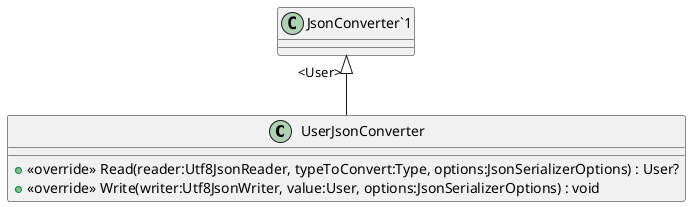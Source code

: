 @startuml
class UserJsonConverter {
    + <<override>> Read(reader:Utf8JsonReader, typeToConvert:Type, options:JsonSerializerOptions) : User?
    + <<override>> Write(writer:Utf8JsonWriter, value:User, options:JsonSerializerOptions) : void
}
"JsonConverter`1" "<User>" <|-- UserJsonConverter
@enduml
